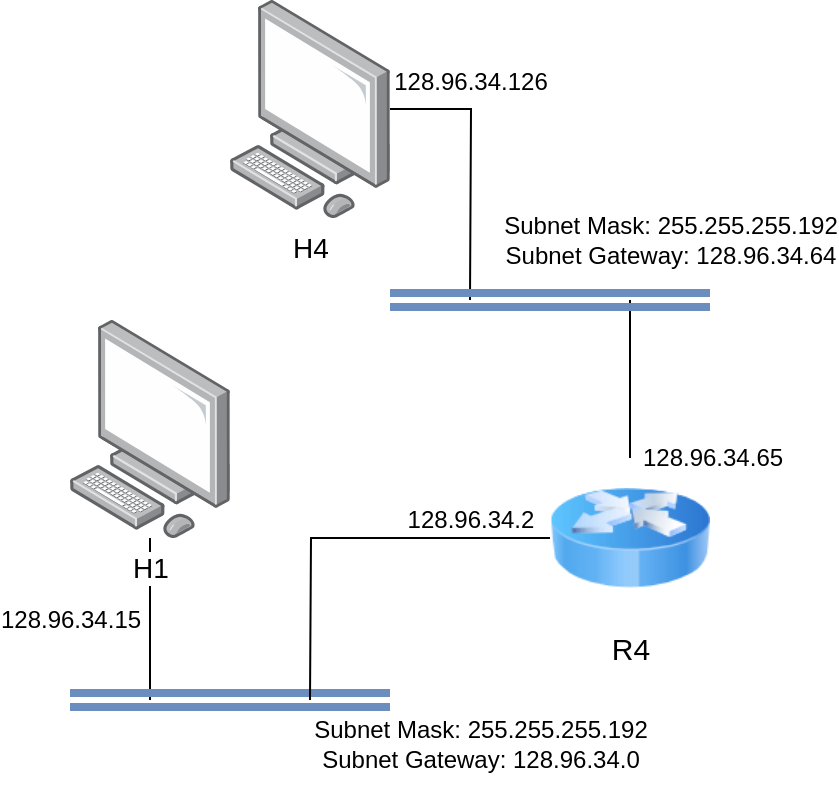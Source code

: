 <mxfile version="12.0.2" type="device" pages="1"><diagram id="zFf_sAyxCkhGfBCuSCJv" name="Page-1"><mxGraphModel dx="463" dy="750" grid="1" gridSize="10" guides="1" tooltips="1" connect="1" arrows="1" fold="1" page="1" pageScale="1" pageWidth="850" pageHeight="1100" math="0" shadow="0"><root><mxCell id="0"/><mxCell id="1" parent="0"/><mxCell id="BQon_w7FroYFDRwVP8OD-2" style="edgeStyle=orthogonalEdgeStyle;rounded=0;orthogonalLoop=1;jettySize=auto;html=1;endArrow=none;endFill=0;" edge="1" parent="1" source="BQon_w7FroYFDRwVP8OD-1"><mxGeometry relative="1" as="geometry"><mxPoint x="280" y="440" as="targetPoint"/><Array as="points"><mxPoint x="280" y="340"/><mxPoint x="280" y="340"/></Array></mxGeometry></mxCell><mxCell id="BQon_w7FroYFDRwVP8OD-27" value="128.96.34.15" style="text;html=1;resizable=0;points=[];align=center;verticalAlign=middle;labelBackgroundColor=#ffffff;" vertex="1" connectable="0" parent="BQon_w7FroYFDRwVP8OD-2"><mxGeometry x="-0.237" y="1" relative="1" as="geometry"><mxPoint x="-41.5" y="10" as="offset"/></mxGeometry></mxCell><mxCell id="BQon_w7FroYFDRwVP8OD-1" value="&lt;font style=&quot;font-size: 14px&quot;&gt;H1&lt;/font&gt;" style="points=[];aspect=fixed;html=1;align=center;shadow=0;dashed=0;image;image=img/lib/allied_telesis/computer_and_terminals/Personal_Computer.svg;" vertex="1" parent="1"><mxGeometry x="240" y="250" width="80" height="109" as="geometry"/></mxCell><mxCell id="BQon_w7FroYFDRwVP8OD-10" style="edgeStyle=orthogonalEdgeStyle;rounded=0;orthogonalLoop=1;jettySize=auto;html=1;endArrow=none;endFill=0;" edge="1" parent="1" source="BQon_w7FroYFDRwVP8OD-3"><mxGeometry relative="1" as="geometry"><mxPoint x="440" y="240" as="targetPoint"/></mxGeometry></mxCell><mxCell id="BQon_w7FroYFDRwVP8OD-23" value="128.96.34.126" style="text;html=1;resizable=0;points=[];align=center;verticalAlign=middle;labelBackgroundColor=#ffffff;" vertex="1" connectable="0" parent="BQon_w7FroYFDRwVP8OD-10"><mxGeometry x="-0.455" y="-15" relative="1" as="geometry"><mxPoint x="2.5" y="-29" as="offset"/></mxGeometry></mxCell><mxCell id="BQon_w7FroYFDRwVP8OD-3" value="&lt;span style=&quot;font-size: 14px&quot;&gt;H4&lt;br&gt;&lt;/span&gt;" style="points=[];aspect=fixed;html=1;align=center;shadow=0;dashed=0;image;image=img/lib/allied_telesis/computer_and_terminals/Personal_Computer.svg;" vertex="1" parent="1"><mxGeometry x="320" y="90" width="80" height="109" as="geometry"/></mxCell><mxCell id="BQon_w7FroYFDRwVP8OD-11" value="" style="html=1;endArrow=none;endFill=0;fillColor=#dae8fc;strokeColor=#6c8ebf;strokeWidth=4;shape=link;" edge="1" parent="1"><mxGeometry width="50" height="50" relative="1" as="geometry"><mxPoint x="240" y="440" as="sourcePoint"/><mxPoint x="400" y="440" as="targetPoint"/></mxGeometry></mxCell><mxCell id="BQon_w7FroYFDRwVP8OD-15" style="edgeStyle=orthogonalEdgeStyle;rounded=0;orthogonalLoop=1;jettySize=auto;html=1;endArrow=none;endFill=0;strokeWidth=1;" edge="1" parent="1" source="BQon_w7FroYFDRwVP8OD-14"><mxGeometry relative="1" as="geometry"><mxPoint x="360" y="440" as="targetPoint"/></mxGeometry></mxCell><mxCell id="BQon_w7FroYFDRwVP8OD-20" value="128.96.34.2" style="text;html=1;resizable=0;points=[];align=center;verticalAlign=middle;labelBackgroundColor=#ffffff;" vertex="1" connectable="0" parent="BQon_w7FroYFDRwVP8OD-15"><mxGeometry x="-0.169" y="1" relative="1" as="geometry"><mxPoint x="43.5" y="-10" as="offset"/></mxGeometry></mxCell><mxCell id="BQon_w7FroYFDRwVP8OD-17" style="edgeStyle=orthogonalEdgeStyle;rounded=0;orthogonalLoop=1;jettySize=auto;html=1;endArrow=none;endFill=0;strokeWidth=1;" edge="1" parent="1" source="BQon_w7FroYFDRwVP8OD-14"><mxGeometry relative="1" as="geometry"><mxPoint x="520" y="240" as="targetPoint"/></mxGeometry></mxCell><mxCell id="BQon_w7FroYFDRwVP8OD-21" value="128.96.34.65" style="text;html=1;resizable=0;points=[];align=center;verticalAlign=middle;labelBackgroundColor=#ffffff;" vertex="1" connectable="0" parent="BQon_w7FroYFDRwVP8OD-17"><mxGeometry x="0.29" relative="1" as="geometry"><mxPoint x="40" y="51" as="offset"/></mxGeometry></mxCell><mxCell id="BQon_w7FroYFDRwVP8OD-14" value="&lt;font style=&quot;font-size: 15px&quot;&gt;R4&lt;/font&gt;" style="image;html=1;labelBackgroundColor=#ffffff;image=img/lib/clip_art/networking/Router_Icon_128x128.png" vertex="1" parent="1"><mxGeometry x="480" y="319" width="80" height="80" as="geometry"/></mxCell><mxCell id="BQon_w7FroYFDRwVP8OD-16" value="" style="html=1;endArrow=none;endFill=0;fillColor=#dae8fc;strokeColor=#6c8ebf;strokeWidth=4;shape=link;" edge="1" parent="1"><mxGeometry width="50" height="50" relative="1" as="geometry"><mxPoint x="400" y="240" as="sourcePoint"/><mxPoint x="560" y="240" as="targetPoint"/></mxGeometry></mxCell><mxCell id="BQon_w7FroYFDRwVP8OD-25" value="Subnet Mask: 255.255.255.192&lt;br&gt;Subnet Gateway: 128.96.34.64" style="text;html=1;resizable=0;points=[];align=center;verticalAlign=middle;labelBackgroundColor=#ffffff;" vertex="1" connectable="0" parent="BQon_w7FroYFDRwVP8OD-16"><mxGeometry x="0.183" y="2" relative="1" as="geometry"><mxPoint x="45" y="-28" as="offset"/></mxGeometry></mxCell><mxCell id="BQon_w7FroYFDRwVP8OD-26" value="Subnet Mask: 255.255.255.192&lt;br&gt;Subnet Gateway: 128.96.34.0" style="text;html=1;resizable=0;points=[];align=center;verticalAlign=middle;labelBackgroundColor=#ffffff;" vertex="1" connectable="0" parent="1"><mxGeometry x="400" y="490" as="geometry"><mxPoint x="45" y="-28" as="offset"/></mxGeometry></mxCell></root></mxGraphModel></diagram></mxfile>